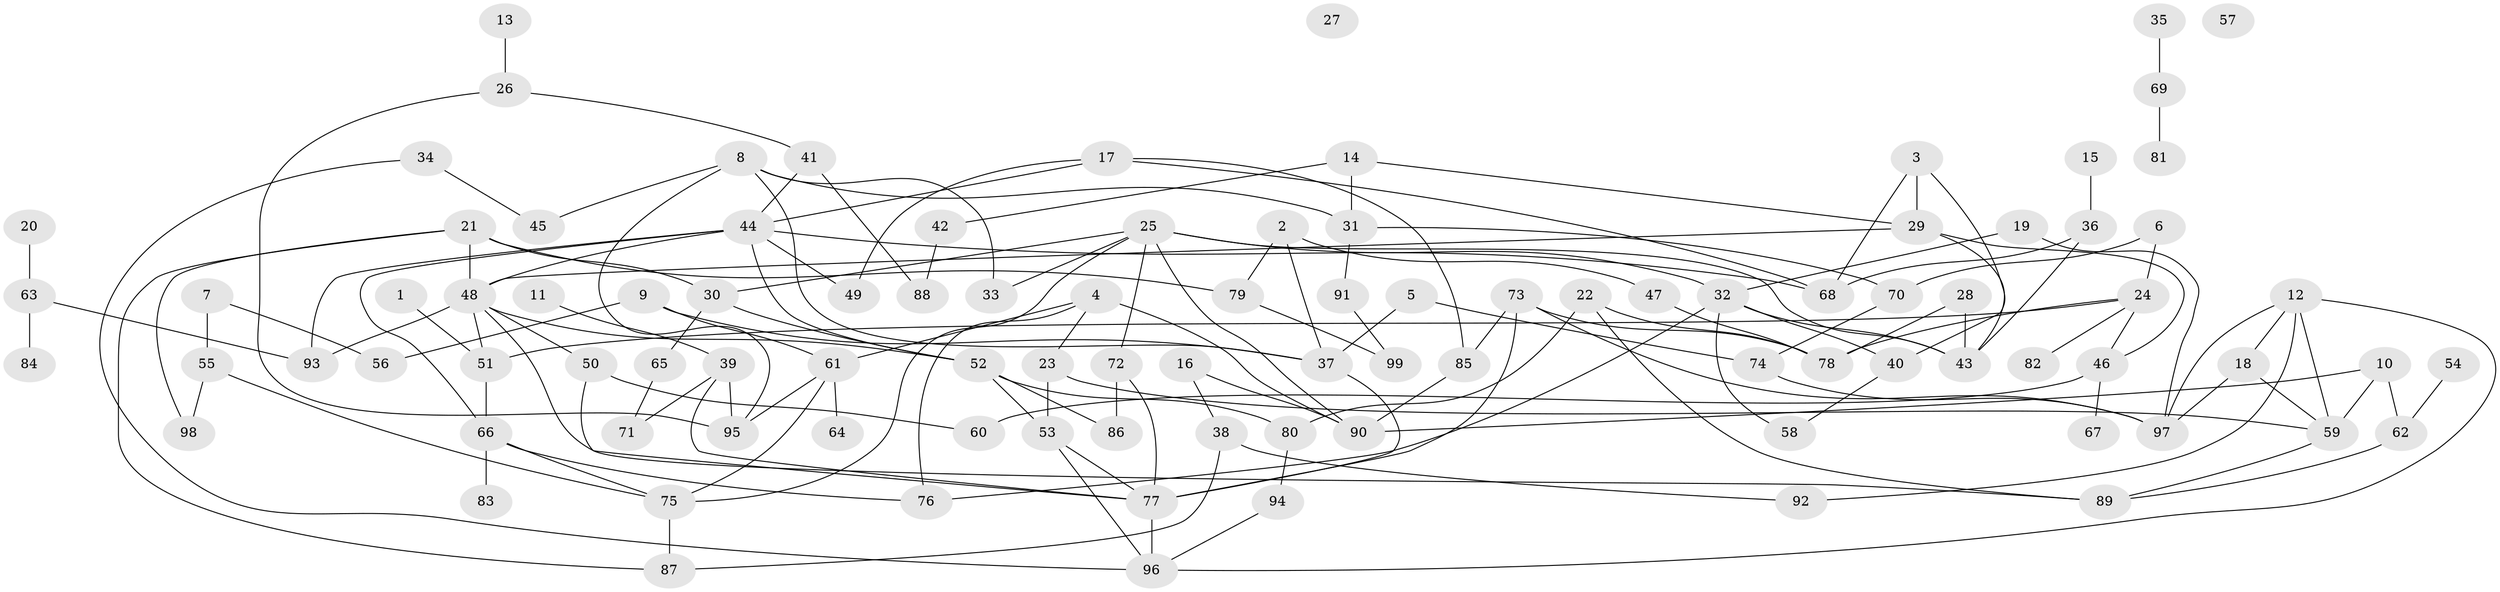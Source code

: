 // Generated by graph-tools (version 1.1) at 2025/12/03/09/25 04:12:52]
// undirected, 99 vertices, 153 edges
graph export_dot {
graph [start="1"]
  node [color=gray90,style=filled];
  1;
  2;
  3;
  4;
  5;
  6;
  7;
  8;
  9;
  10;
  11;
  12;
  13;
  14;
  15;
  16;
  17;
  18;
  19;
  20;
  21;
  22;
  23;
  24;
  25;
  26;
  27;
  28;
  29;
  30;
  31;
  32;
  33;
  34;
  35;
  36;
  37;
  38;
  39;
  40;
  41;
  42;
  43;
  44;
  45;
  46;
  47;
  48;
  49;
  50;
  51;
  52;
  53;
  54;
  55;
  56;
  57;
  58;
  59;
  60;
  61;
  62;
  63;
  64;
  65;
  66;
  67;
  68;
  69;
  70;
  71;
  72;
  73;
  74;
  75;
  76;
  77;
  78;
  79;
  80;
  81;
  82;
  83;
  84;
  85;
  86;
  87;
  88;
  89;
  90;
  91;
  92;
  93;
  94;
  95;
  96;
  97;
  98;
  99;
  1 -- 51;
  2 -- 37;
  2 -- 47;
  2 -- 79;
  3 -- 29;
  3 -- 40;
  3 -- 68;
  4 -- 23;
  4 -- 61;
  4 -- 76;
  4 -- 90;
  5 -- 37;
  5 -- 74;
  6 -- 24;
  6 -- 70;
  7 -- 55;
  7 -- 56;
  8 -- 31;
  8 -- 33;
  8 -- 37;
  8 -- 45;
  8 -- 95;
  9 -- 37;
  9 -- 56;
  9 -- 61;
  10 -- 59;
  10 -- 62;
  10 -- 90;
  11 -- 39;
  12 -- 18;
  12 -- 59;
  12 -- 92;
  12 -- 96;
  12 -- 97;
  13 -- 26;
  14 -- 29;
  14 -- 31;
  14 -- 42;
  15 -- 36;
  16 -- 38;
  16 -- 90;
  17 -- 44;
  17 -- 49;
  17 -- 68;
  17 -- 85;
  18 -- 59;
  18 -- 97;
  19 -- 32;
  19 -- 97;
  20 -- 63;
  21 -- 30;
  21 -- 48;
  21 -- 79;
  21 -- 87;
  21 -- 98;
  22 -- 78;
  22 -- 80;
  22 -- 89;
  23 -- 53;
  23 -- 59;
  24 -- 46;
  24 -- 51;
  24 -- 78;
  24 -- 82;
  25 -- 30;
  25 -- 32;
  25 -- 33;
  25 -- 43;
  25 -- 72;
  25 -- 75;
  25 -- 90;
  26 -- 41;
  26 -- 95;
  28 -- 43;
  28 -- 78;
  29 -- 43;
  29 -- 46;
  29 -- 48;
  30 -- 52;
  30 -- 65;
  31 -- 70;
  31 -- 91;
  32 -- 40;
  32 -- 43;
  32 -- 58;
  32 -- 76;
  34 -- 45;
  34 -- 96;
  35 -- 69;
  36 -- 43;
  36 -- 68;
  37 -- 77;
  38 -- 87;
  38 -- 92;
  39 -- 71;
  39 -- 77;
  39 -- 95;
  40 -- 58;
  41 -- 44;
  41 -- 88;
  42 -- 88;
  44 -- 48;
  44 -- 49;
  44 -- 52;
  44 -- 66;
  44 -- 68;
  44 -- 93;
  46 -- 60;
  46 -- 67;
  47 -- 78;
  48 -- 50;
  48 -- 51;
  48 -- 52;
  48 -- 89;
  48 -- 93;
  50 -- 60;
  50 -- 77;
  51 -- 66;
  52 -- 53;
  52 -- 80;
  52 -- 86;
  53 -- 77;
  53 -- 96;
  54 -- 62;
  55 -- 75;
  55 -- 98;
  59 -- 89;
  61 -- 64;
  61 -- 75;
  61 -- 95;
  62 -- 89;
  63 -- 84;
  63 -- 93;
  65 -- 71;
  66 -- 75;
  66 -- 76;
  66 -- 83;
  69 -- 81;
  70 -- 74;
  72 -- 77;
  72 -- 86;
  73 -- 77;
  73 -- 78;
  73 -- 85;
  73 -- 97;
  74 -- 97;
  75 -- 87;
  77 -- 96;
  79 -- 99;
  80 -- 94;
  85 -- 90;
  91 -- 99;
  94 -- 96;
}
